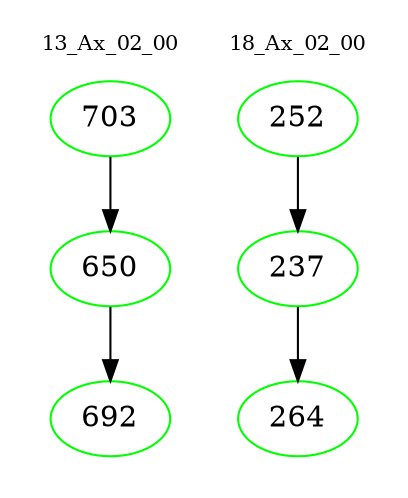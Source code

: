 digraph{
subgraph cluster_0 {
color = white
label = "13_Ax_02_00";
fontsize=10;
T0_703 [label="703", color="green"]
T0_703 -> T0_650 [color="black"]
T0_650 [label="650", color="green"]
T0_650 -> T0_692 [color="black"]
T0_692 [label="692", color="green"]
}
subgraph cluster_1 {
color = white
label = "18_Ax_02_00";
fontsize=10;
T1_252 [label="252", color="green"]
T1_252 -> T1_237 [color="black"]
T1_237 [label="237", color="green"]
T1_237 -> T1_264 [color="black"]
T1_264 [label="264", color="green"]
}
}
